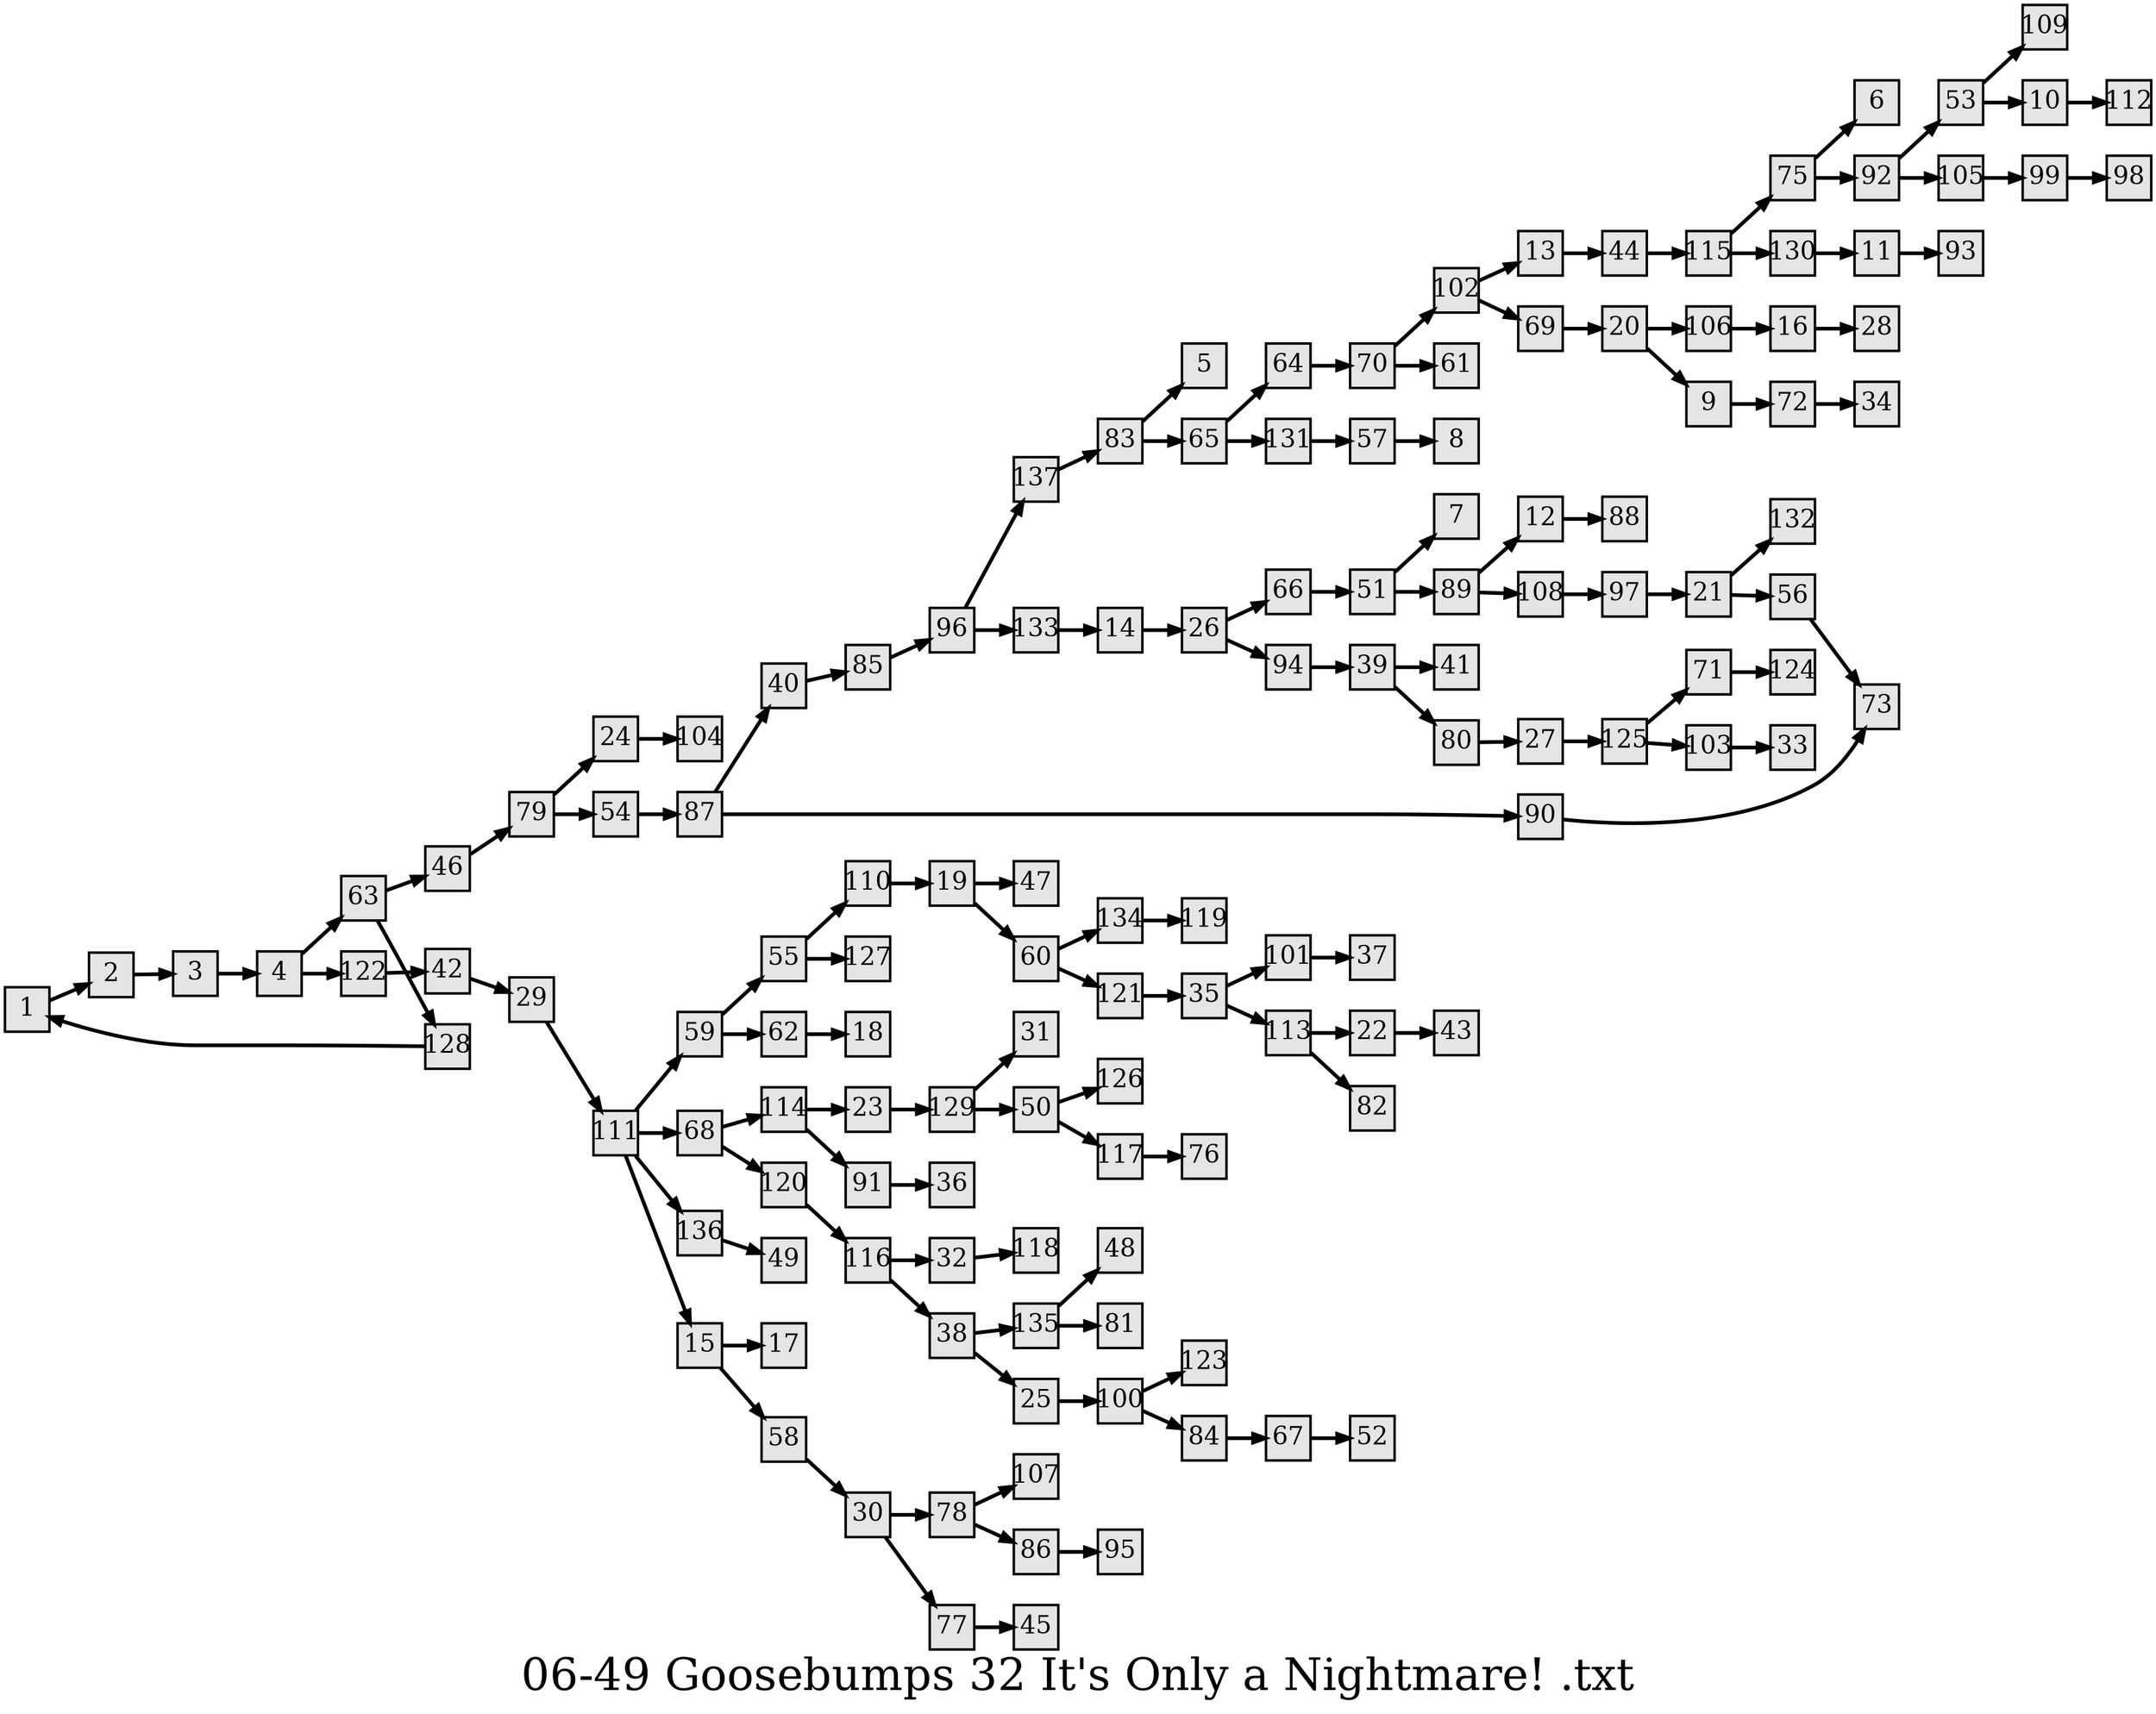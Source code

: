 digraph g{
  graph [ label="06-49 Goosebumps 32 It's Only a Nightmare! .txt" rankdir=LR, ordering=out, fontsize=36, nodesep="0.35", ranksep="0.45"];
  node  [shape=rect, penwidth=2, fontsize=20, style=filled, fillcolor=grey90, margin="0,0", labelfloat=true, regular=true, fixedsize=true];
  edge  [labelfloat=true, penwidth=3, fontsize=12];
  1 -> 2;
  2 -> 3;
  3 -> 4;
  4 -> 63;
  4 -> 122;
  9 -> 72;
  10 -> 112;
  11 -> 93;
  12 -> 88;
  13 -> 44;
  14 -> 26;
  15 -> 17;
  15 -> 58;
  16 -> 28;
  19 -> 47;
  19 -> 60;
  20 -> 106;
  20 -> 9;
  21 -> 132;
  21 -> 56;
  22 -> 43;
  23 -> 129;
  24 -> 104;
  25 -> 100;
  26 -> 66;
  26 -> 94;
  27 -> 125;
  29 -> 111;
  30 -> 78;
  30 -> 77;
  32 -> 118;
  35 -> 101;
  35 -> 113;
  38 -> 135;
  38 -> 25;
  39 -> 41;
  39 -> 80;
  40 -> 85;
  42 -> 29;
  44 -> 115;
  46 -> 79;
  50 -> 126;
  50 -> 117;
  51 -> 7;
  51 -> 89;
  53 -> 109;
  53 -> 10;
  54 -> 87;
  55 -> 110;
  55 -> 127;
  56 -> 73;
  57 -> 8;
  58 -> 30;
  59 -> 55;
  59 -> 62;
  60 -> 134;
  60 -> 121;
  62 -> 18;
  63 -> 46;
  63 -> 128;
  64 -> 70;
  65 -> 64;
  65 -> 131;
  66 -> 51;
  67 -> 52;
  68 -> 114;
  68 -> 120;
  69 -> 20;
  70 -> 102;
  70 -> 61;
  71 -> 124;
  72 -> 34;
  75 -> 6;
  75 -> 92;
  77 -> 45;
  78 -> 107;
  78 -> 86;
  79 -> 24;
  79 -> 54;
  80 -> 27;
  83 -> 5;
  83 -> 65;
  84 -> 67;
  85 -> 96;
  86 -> 95;
  87 -> 40;
  87 -> 90;
  89 -> 12;
  89 -> 108;
  90 -> 73;
  91 -> 36;
  92 -> 53;
  92 -> 105;
  94 -> 39;
  96 -> 137;
  96 -> 133;
  97 -> 21;
  99 -> 98;
  100 -> 123;
  100 -> 84;
  101 -> 37;
  102 -> 13;
  102 -> 69;
  103 -> 33;
  105 -> 99;
  106 -> 16;
  108 -> 97;
  110 -> 19;
  111 -> 59;
  111 -> 68;
  111 -> 136;
  111 -> 15;
  113 -> 22;
  113 -> 82;
  114 -> 23;
  114 -> 91;
  115 -> 75;
  115 -> 130;
  116 -> 32;
  116 -> 38;
  117 -> 76;
  120 -> 116;
  121 -> 35;
  122 -> 42;
  125 -> 71;
  125 -> 103;
  128 -> 1;
  129 -> 31;
  129 -> 50;
  130 -> 11;
  131 -> 57;
  133 -> 14;
  134 -> 119;
  135 -> 48;
  135 -> 81;
  136 -> 49;
  137 -> 83;
  
  
}

